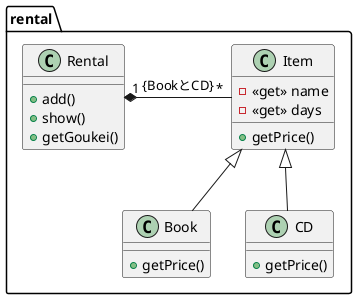 @startuml
package rental{
	class Item{
		- <<get>> name
		- <<get>> days
		+getPrice()
	}
	class Book{
		+getPrice()
	}
	class CD{
		+getPrice()
	}
	class Rental{
		+add()
		+show()
		+getGoukei()
	}
}
Item <|-- Book
Item <|-- CD
Rental "1" *- "*" Item : {BookとCD}
@enduml
